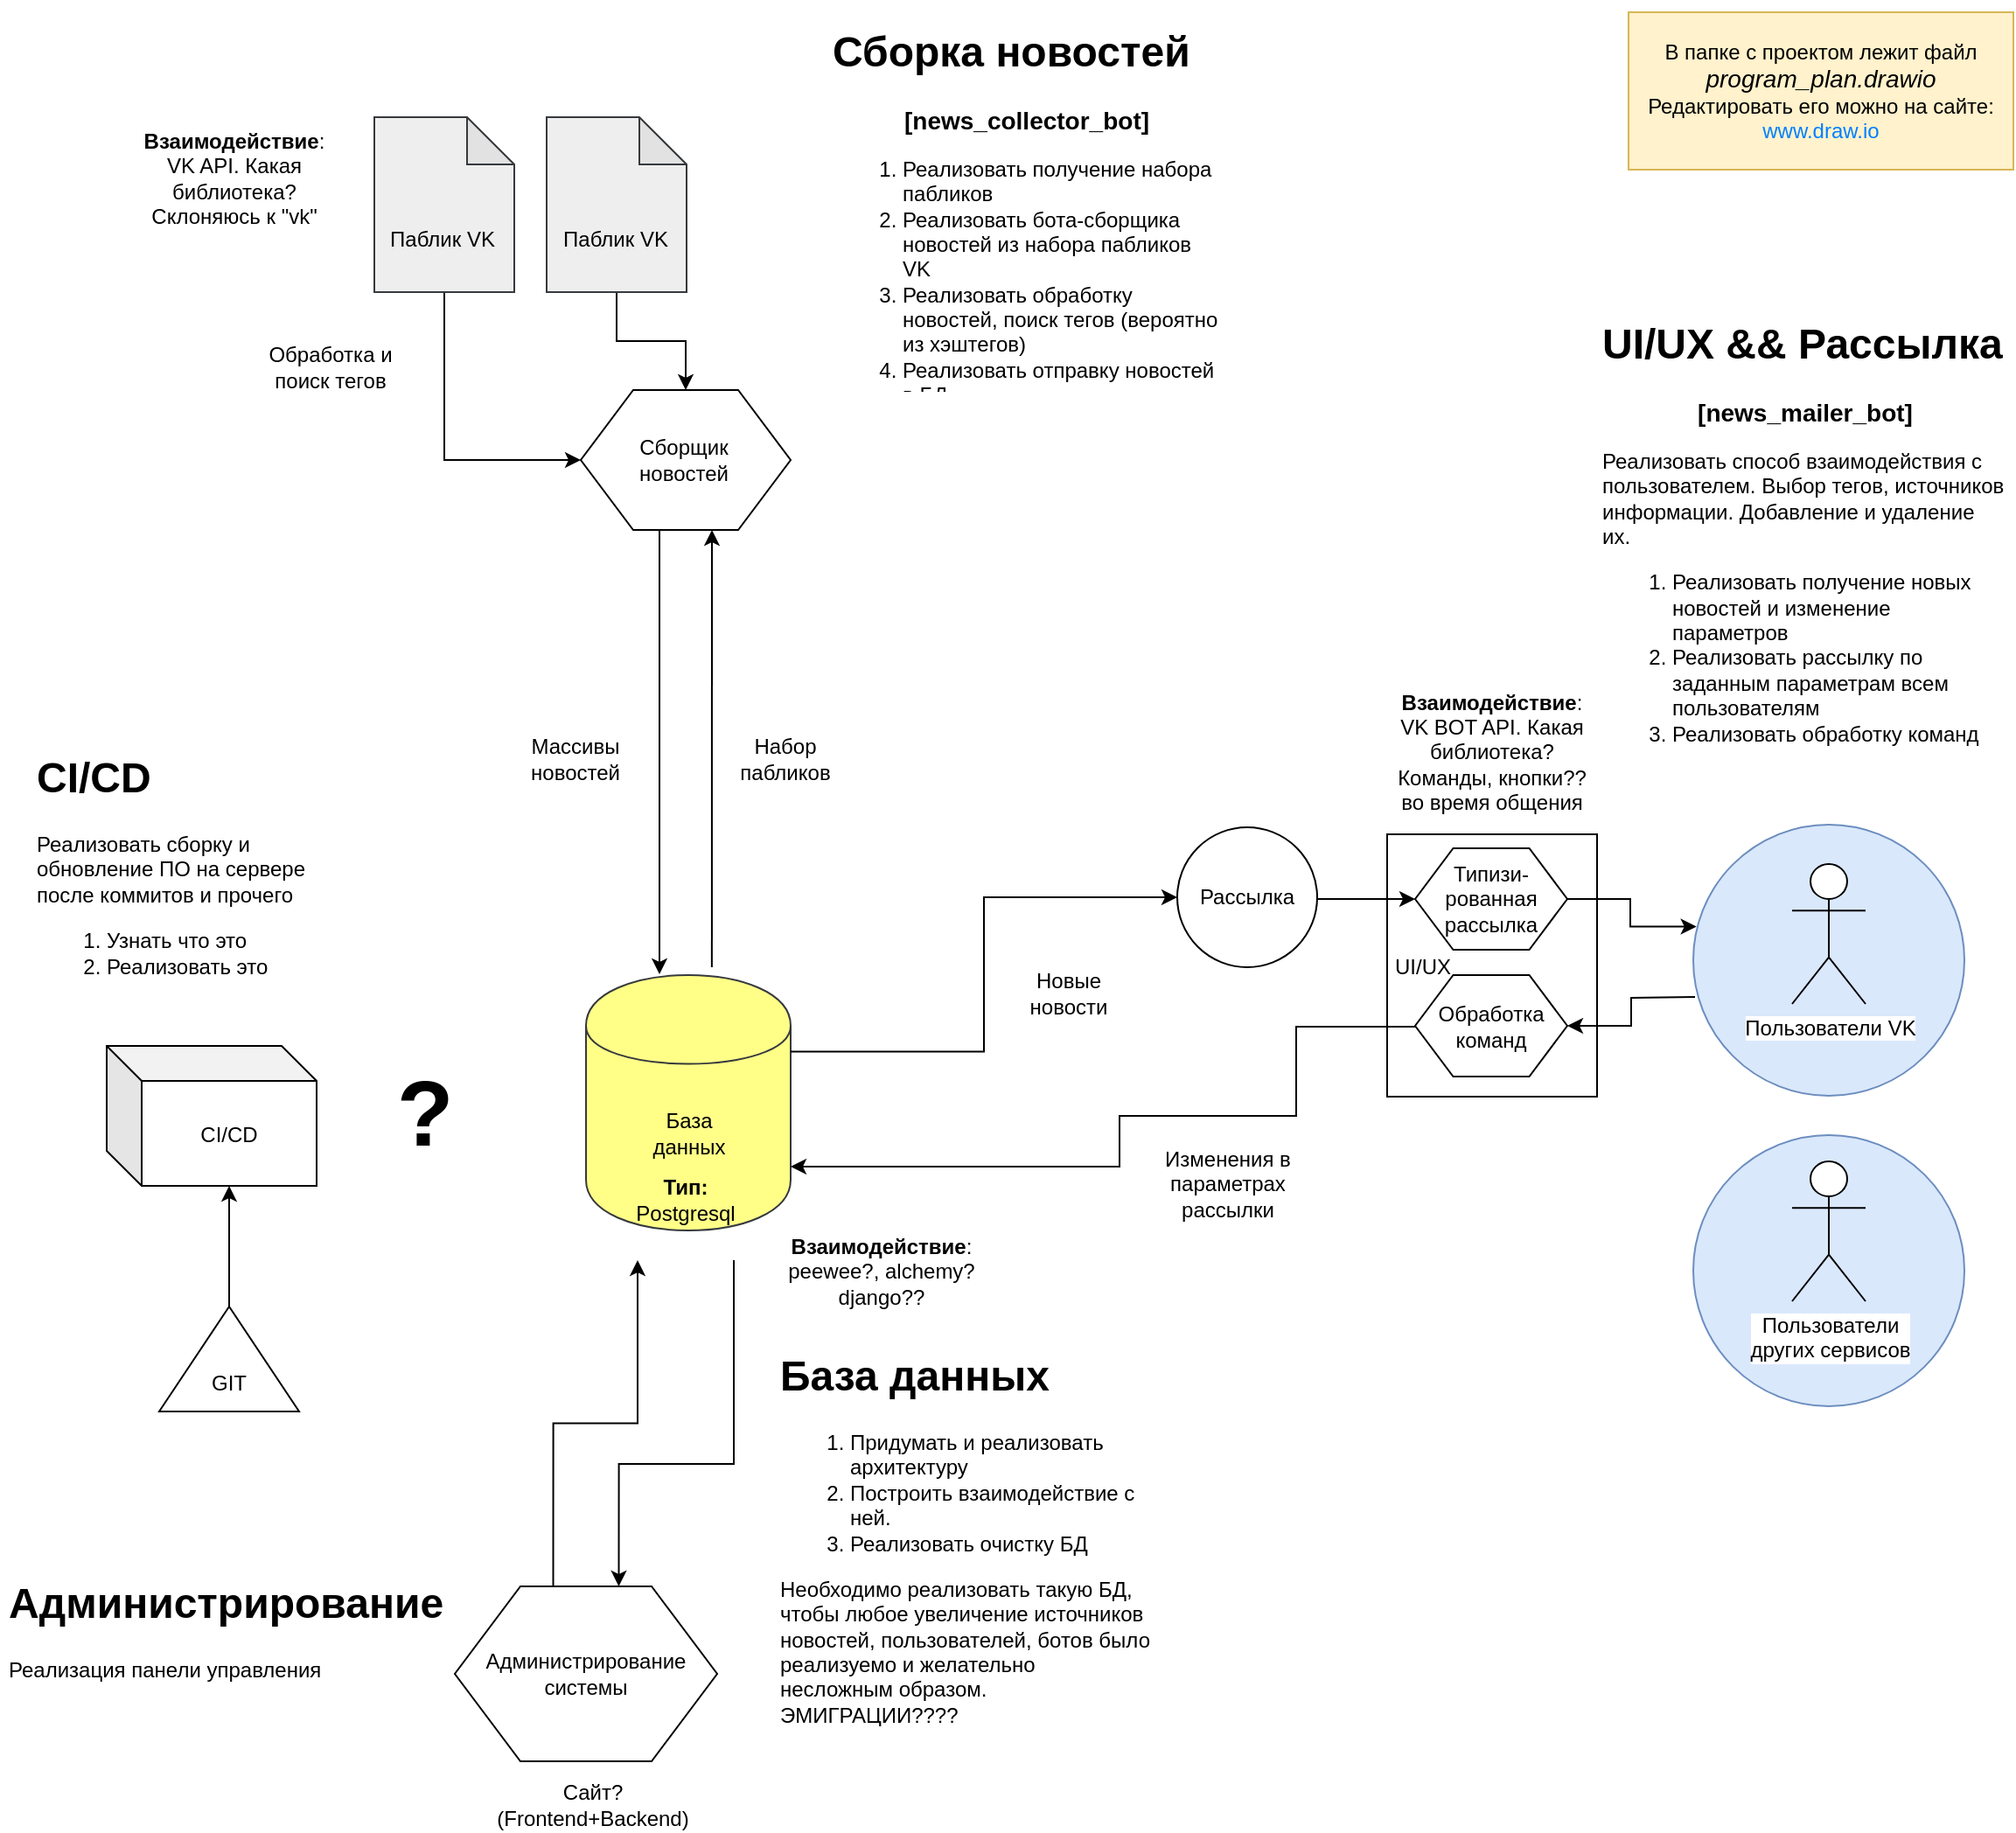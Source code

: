 <mxfile version="10.6.0" type="device"><diagram id="YrGyxYwyxYd9ih0X26t2" name="Page-1"><mxGraphModel dx="700" dy="391" grid="1" gridSize="10" guides="1" tooltips="1" connect="1" arrows="1" fold="1" page="1" pageScale="1" pageWidth="1169" pageHeight="1654" math="0" shadow="0"><root><mxCell id="0"/><mxCell id="1" parent="0"/><mxCell id="fxLxvlHb8nbCscMvTVc--55" value="" style="rounded=0;whiteSpace=wrap;html=1;" parent="1" vertex="1"><mxGeometry x="802" y="480" width="120" height="150" as="geometry"/></mxCell><mxCell id="fxLxvlHb8nbCscMvTVc--48" style="edgeStyle=orthogonalEdgeStyle;rounded=0;orthogonalLoop=1;jettySize=auto;html=1;entryX=0.625;entryY=1;entryDx=0;entryDy=0;exitX=0.615;exitY=-0.031;exitDx=0;exitDy=0;exitPerimeter=0;" parent="1" source="fxLxvlHb8nbCscMvTVc--2" target="fxLxvlHb8nbCscMvTVc--40" edge="1"><mxGeometry relative="1" as="geometry"><Array as="points"/><mxPoint x="416" y="547" as="sourcePoint"/></mxGeometry></mxCell><mxCell id="fxLxvlHb8nbCscMvTVc--2" value="" style="shape=cylinder;whiteSpace=wrap;html=1;boundedLbl=1;backgroundOutline=1;fillColor=#ffff88;strokeColor=#36393d;" parent="1" vertex="1"><mxGeometry x="344" y="560.5" width="117" height="146" as="geometry"/></mxCell><mxCell id="fxLxvlHb8nbCscMvTVc--6" value="База данных" style="text;html=1;strokeColor=none;fillColor=none;align=center;verticalAlign=middle;whiteSpace=wrap;rounded=0;" parent="1" vertex="1"><mxGeometry x="382.5" y="641" width="40" height="20" as="geometry"/></mxCell><mxCell id="fxLxvlHb8nbCscMvTVc--7" value="&lt;h1&gt;База данных&lt;br&gt;&lt;/h1&gt;&lt;ol&gt;&lt;li&gt;Придумать и реализовать архитектуру &lt;/li&gt;&lt;li&gt;Построить взаимодействие с ней. &lt;/li&gt;&lt;li&gt;Реализовать очистку БД&lt;br&gt;&lt;/li&gt;&lt;/ol&gt;&lt;p&gt;Необходимо реализовать такую БД, чтобы любое увеличение источников новостей, пользователей, ботов было реализуемо и желательно несложным образом. ЭМИГРАЦИИ????&lt;/p&gt;" style="text;html=1;strokeColor=none;fillColor=none;spacing=5;spacingTop=-20;whiteSpace=wrap;overflow=hidden;rounded=0;" parent="1" vertex="1"><mxGeometry x="450" y="770" width="220" height="220" as="geometry"/></mxCell><mxCell id="fxLxvlHb8nbCscMvTVc--8" value="&lt;div&gt;&lt;b&gt;Взаимодействие&lt;/b&gt;:&lt;/div&gt;&lt;div&gt;peewee?, alchemy?&lt;/div&gt;&lt;div&gt;django??&lt;br&gt;&lt;/div&gt;" style="text;html=1;strokeColor=none;fillColor=none;align=center;verticalAlign=middle;whiteSpace=wrap;rounded=0;" parent="1" vertex="1"><mxGeometry x="458" y="699.5" width="110" height="60" as="geometry"/></mxCell><mxCell id="WEeffZEhZPKXwc95iQPf-8" style="edgeStyle=orthogonalEdgeStyle;rounded=0;orthogonalLoop=1;jettySize=auto;html=1;exitX=0.75;exitY=1;exitDx=0;exitDy=0;entryX=0.625;entryY=0;entryDx=0;entryDy=0;" edge="1" parent="1" source="fxLxvlHb8nbCscMvTVc--9" target="WEeffZEhZPKXwc95iQPf-5"><mxGeometry relative="1" as="geometry"><Array as="points"><mxPoint x="429" y="840"/><mxPoint x="363" y="840"/></Array></mxGeometry></mxCell><mxCell id="fxLxvlHb8nbCscMvTVc--9" value="&lt;div&gt;&lt;b&gt;Тип:&lt;/b&gt;&lt;/div&gt;&lt;div&gt;Postgresql&lt;/div&gt;" style="text;html=1;strokeColor=none;fillColor=none;align=center;verticalAlign=middle;whiteSpace=wrap;rounded=0;" parent="1" vertex="1"><mxGeometry x="346" y="653.5" width="110" height="70" as="geometry"/></mxCell><mxCell id="fxLxvlHb8nbCscMvTVc--11" value="" style="ellipse;whiteSpace=wrap;html=1;aspect=fixed;fillColor=#dae8fc;strokeColor=#6c8ebf;" parent="1" vertex="1"><mxGeometry x="977" y="474.5" width="155" height="155" as="geometry"/></mxCell><mxCell id="fxLxvlHb8nbCscMvTVc--12" value="Пользователи VK" style="shape=umlActor;verticalLabelPosition=bottom;labelBackgroundColor=#ffffff;verticalAlign=top;html=1;outlineConnect=0;" parent="1" vertex="1"><mxGeometry x="1033.5" y="497" width="42" height="80" as="geometry"/></mxCell><mxCell id="fxLxvlHb8nbCscMvTVc--15" value="" style="ellipse;whiteSpace=wrap;html=1;aspect=fixed;fillColor=#dae8fc;strokeColor=#6c8ebf;" parent="1" vertex="1"><mxGeometry x="977" y="652" width="155" height="155" as="geometry"/></mxCell><mxCell id="fxLxvlHb8nbCscMvTVc--16" value="&lt;div&gt;Пользователи &lt;br&gt;&lt;/div&gt;&lt;div&gt;других сервисов&lt;br&gt;&lt;/div&gt;" style="shape=umlActor;verticalLabelPosition=bottom;labelBackgroundColor=#ffffff;verticalAlign=top;html=1;outlineConnect=0;" parent="1" vertex="1"><mxGeometry x="1033.5" y="667" width="42" height="80" as="geometry"/></mxCell><mxCell id="fxLxvlHb8nbCscMvTVc--17" value="&lt;h1&gt;UI/UX &amp;amp;&amp;amp; Рассылка&lt;br&gt;&lt;/h1&gt;&lt;div align=&quot;center&quot;&gt;&lt;b&gt;&lt;font style=&quot;font-size: 14px&quot;&gt;[news_mailer_bot]&lt;/font&gt;&lt;/b&gt;&lt;br&gt;&lt;/div&gt;&lt;p&gt;Реализовать способ взаимодействия с пользователем. Выбор тегов, источников информации. Добавление и удаление их.&lt;/p&gt;&lt;ol&gt;&lt;li&gt;Реализовать получение новых новостей и изменение параметров&lt;/li&gt;&lt;li&gt;Реализовать рассылку по заданным параметрам всем пользователям&lt;/li&gt;&lt;li&gt;Реализовать обработку команд&lt;br&gt;&lt;/li&gt;&lt;/ol&gt;&lt;p&gt;&lt;br&gt;&lt;/p&gt;" style="text;html=1;strokeColor=none;fillColor=none;spacing=5;spacingTop=-20;whiteSpace=wrap;overflow=hidden;rounded=0;" parent="1" vertex="1"><mxGeometry x="920" y="180" width="240" height="270" as="geometry"/></mxCell><mxCell id="fxLxvlHb8nbCscMvTVc--22" style="edgeStyle=orthogonalEdgeStyle;rounded=0;orthogonalLoop=1;jettySize=auto;html=1;exitX=1;exitY=0.5;exitDx=0;exitDy=0;entryX=0.012;entryY=0.376;entryDx=0;entryDy=0;entryPerimeter=0;" parent="1" source="fxLxvlHb8nbCscMvTVc--56" target="fxLxvlHb8nbCscMvTVc--11" edge="1"><mxGeometry relative="1" as="geometry"><mxPoint x="907" y="533" as="sourcePoint"/></mxGeometry></mxCell><mxCell id="fxLxvlHb8nbCscMvTVc--23" style="edgeStyle=orthogonalEdgeStyle;rounded=0;orthogonalLoop=1;jettySize=auto;html=1;entryX=1;entryY=0.5;entryDx=0;entryDy=0;" parent="1" target="fxLxvlHb8nbCscMvTVc--52" edge="1"><mxGeometry relative="1" as="geometry"><mxPoint x="978" y="573" as="sourcePoint"/><mxPoint x="930" y="590" as="targetPoint"/></mxGeometry></mxCell><mxCell id="fxLxvlHb8nbCscMvTVc--27" value="&lt;div&gt;&lt;b&gt;Взаимодействие&lt;/b&gt;:&lt;/div&gt;&lt;div&gt;VK BOT API. Какая библиотека?&lt;/div&gt;&lt;div&gt;Команды, кнопки?? во время общения&lt;br&gt;&lt;/div&gt;" style="text;html=1;strokeColor=none;fillColor=none;align=center;verticalAlign=middle;whiteSpace=wrap;rounded=0;" parent="1" vertex="1"><mxGeometry x="807" y="398" width="110" height="69" as="geometry"/></mxCell><mxCell id="fxLxvlHb8nbCscMvTVc--59" style="edgeStyle=orthogonalEdgeStyle;rounded=0;orthogonalLoop=1;jettySize=auto;html=1;exitX=1;exitY=0.5;exitDx=0;exitDy=0;entryX=0;entryY=0.5;entryDx=0;entryDy=0;" parent="1" source="fxLxvlHb8nbCscMvTVc--66" target="fxLxvlHb8nbCscMvTVc--56" edge="1"><mxGeometry relative="1" as="geometry"><mxPoint x="700" y="594" as="sourcePoint"/><Array as="points"><mxPoint x="758" y="516"/><mxPoint x="758" y="517"/></Array></mxGeometry></mxCell><mxCell id="fxLxvlHb8nbCscMvTVc--44" style="edgeStyle=orthogonalEdgeStyle;rounded=0;orthogonalLoop=1;jettySize=auto;html=1;entryX=0.5;entryY=0;entryDx=0;entryDy=0;" parent="1" source="fxLxvlHb8nbCscMvTVc--33" target="fxLxvlHb8nbCscMvTVc--40" edge="1"><mxGeometry relative="1" as="geometry"/></mxCell><mxCell id="fxLxvlHb8nbCscMvTVc--33" value="" style="shape=note;whiteSpace=wrap;html=1;backgroundOutline=1;darkOpacity=0.05;size=27;fillColor=#eeeeee;strokeColor=#36393d;" parent="1" vertex="1"><mxGeometry x="321.5" y="70" width="80" height="100" as="geometry"/></mxCell><mxCell id="fxLxvlHb8nbCscMvTVc--36" value="Паблик VK" style="text;html=1;strokeColor=none;fillColor=none;align=center;verticalAlign=middle;whiteSpace=wrap;rounded=0;" parent="1" vertex="1"><mxGeometry x="324.5" y="130" width="72" height="20" as="geometry"/></mxCell><mxCell id="fxLxvlHb8nbCscMvTVc--42" style="edgeStyle=orthogonalEdgeStyle;rounded=0;orthogonalLoop=1;jettySize=auto;html=1;entryX=0;entryY=0.5;entryDx=0;entryDy=0;" parent="1" source="fxLxvlHb8nbCscMvTVc--37" target="fxLxvlHb8nbCscMvTVc--40" edge="1"><mxGeometry relative="1" as="geometry"><mxPoint x="300" y="270" as="targetPoint"/><Array as="points"><mxPoint x="263" y="266"/></Array></mxGeometry></mxCell><mxCell id="fxLxvlHb8nbCscMvTVc--37" value="" style="shape=note;whiteSpace=wrap;html=1;backgroundOutline=1;darkOpacity=0.05;size=27;fillColor=#eeeeee;strokeColor=#36393d;" parent="1" vertex="1"><mxGeometry x="223" y="70" width="80" height="100" as="geometry"/></mxCell><mxCell id="fxLxvlHb8nbCscMvTVc--38" value="Паблик VK" style="text;html=1;strokeColor=none;fillColor=none;align=center;verticalAlign=middle;whiteSpace=wrap;rounded=0;" parent="1" vertex="1"><mxGeometry x="226" y="130" width="72" height="20" as="geometry"/></mxCell><mxCell id="fxLxvlHb8nbCscMvTVc--47" style="edgeStyle=orthogonalEdgeStyle;rounded=0;orthogonalLoop=1;jettySize=auto;html=1;exitX=0.375;exitY=1;exitDx=0;exitDy=0;" parent="1" source="fxLxvlHb8nbCscMvTVc--40" edge="1"><mxGeometry relative="1" as="geometry"><mxPoint x="386" y="560" as="targetPoint"/></mxGeometry></mxCell><mxCell id="fxLxvlHb8nbCscMvTVc--40" value="" style="shape=hexagon;perimeter=hexagonPerimeter2;whiteSpace=wrap;html=1;" parent="1" vertex="1"><mxGeometry x="341" y="226" width="120" height="80" as="geometry"/></mxCell><mxCell id="fxLxvlHb8nbCscMvTVc--41" value="Сборщик новостей" style="text;html=1;strokeColor=none;fillColor=none;align=center;verticalAlign=middle;whiteSpace=wrap;rounded=0;" parent="1" vertex="1"><mxGeometry x="380" y="256" width="40" height="20" as="geometry"/></mxCell><mxCell id="fxLxvlHb8nbCscMvTVc--43" value="Обработка и поиск тегов" style="text;html=1;strokeColor=none;fillColor=none;align=center;verticalAlign=middle;whiteSpace=wrap;rounded=0;" parent="1" vertex="1"><mxGeometry x="148" y="196" width="100" height="34" as="geometry"/></mxCell><mxCell id="fxLxvlHb8nbCscMvTVc--45" value="&lt;h1&gt;Сборка новостей&lt;/h1&gt;&lt;div align=&quot;center&quot;&gt;&lt;b&gt;&lt;font style=&quot;font-size: 14px&quot;&gt;[news_collector_bot]&lt;/font&gt;&lt;/b&gt;&lt;br&gt;&lt;/div&gt;&lt;ol&gt;&lt;li&gt;Реализовать получение набора пабликов&lt;br&gt;&lt;/li&gt;&lt;li&gt;Реализовать бота-сборщика новостей из набора пабликов VK&lt;/li&gt;&lt;li&gt;Реализовать обработку новостей, поиск тегов (вероятно из хэштегов)&lt;/li&gt;&lt;li&gt;Реализовать отправку новостей в БД&lt;br&gt;&lt;/li&gt;&lt;/ol&gt;" style="text;html=1;strokeColor=none;fillColor=none;spacing=5;spacingTop=-20;whiteSpace=wrap;overflow=hidden;rounded=0;" parent="1" vertex="1"><mxGeometry x="480" y="13" width="230" height="214" as="geometry"/></mxCell><mxCell id="fxLxvlHb8nbCscMvTVc--49" value="Набор пабликов" style="text;html=1;strokeColor=none;fillColor=none;align=center;verticalAlign=middle;whiteSpace=wrap;rounded=0;" parent="1" vertex="1"><mxGeometry x="438" y="427" width="40" height="20" as="geometry"/></mxCell><mxCell id="fxLxvlHb8nbCscMvTVc--50" value="Массивы новостей" style="text;html=1;strokeColor=none;fillColor=none;align=center;verticalAlign=middle;whiteSpace=wrap;rounded=0;" parent="1" vertex="1"><mxGeometry x="318" y="427" width="40" height="20" as="geometry"/></mxCell><mxCell id="fxLxvlHb8nbCscMvTVc--52" value="" style="shape=hexagon;perimeter=hexagonPerimeter2;whiteSpace=wrap;html=1;" parent="1" vertex="1"><mxGeometry x="818" y="560.5" width="87" height="58" as="geometry"/></mxCell><mxCell id="fxLxvlHb8nbCscMvTVc--53" value="Обработка команд" style="text;html=1;strokeColor=none;fillColor=none;align=center;verticalAlign=middle;whiteSpace=wrap;rounded=0;" parent="1" vertex="1"><mxGeometry x="829" y="575" width="65" height="29" as="geometry"/></mxCell><mxCell id="fxLxvlHb8nbCscMvTVc--56" value="" style="shape=hexagon;perimeter=hexagonPerimeter2;whiteSpace=wrap;html=1;" parent="1" vertex="1"><mxGeometry x="818" y="488" width="87" height="58" as="geometry"/></mxCell><mxCell id="fxLxvlHb8nbCscMvTVc--57" value="&lt;div&gt;Типизи-рованная&lt;/div&gt;&lt;div&gt;рассылка&lt;br&gt;&lt;/div&gt;" style="text;html=1;strokeColor=none;fillColor=none;align=center;verticalAlign=middle;whiteSpace=wrap;rounded=0;" parent="1" vertex="1"><mxGeometry x="829" y="502.5" width="65" height="29" as="geometry"/></mxCell><mxCell id="fxLxvlHb8nbCscMvTVc--58" value="UI/UX" style="text;html=1;strokeColor=none;fillColor=none;align=center;verticalAlign=middle;whiteSpace=wrap;rounded=0;" parent="1" vertex="1"><mxGeometry x="805" y="546" width="35" height="20" as="geometry"/></mxCell><mxCell id="fxLxvlHb8nbCscMvTVc--62" value="Новые новости" style="text;html=1;strokeColor=none;fillColor=none;align=center;verticalAlign=middle;whiteSpace=wrap;rounded=0;" parent="1" vertex="1"><mxGeometry x="592" y="555" width="56" height="31" as="geometry"/></mxCell><mxCell id="fxLxvlHb8nbCscMvTVc--64" value="Изменения в параметрах рассылки" style="text;html=1;strokeColor=none;fillColor=none;align=center;verticalAlign=middle;whiteSpace=wrap;rounded=0;" parent="1" vertex="1"><mxGeometry x="658" y="653.5" width="106" height="53" as="geometry"/></mxCell><mxCell id="fxLxvlHb8nbCscMvTVc--63" style="edgeStyle=orthogonalEdgeStyle;rounded=0;orthogonalLoop=1;jettySize=auto;html=1;exitX=0;exitY=0.5;exitDx=0;exitDy=0;" parent="1" edge="1"><mxGeometry relative="1" as="geometry"><mxPoint x="818" y="590" as="sourcePoint"/><mxPoint x="461" y="670" as="targetPoint"/><Array as="points"><mxPoint x="750" y="590"/><mxPoint x="750" y="641"/><mxPoint x="649" y="641"/><mxPoint x="649" y="670"/><mxPoint x="461" y="670"/></Array></mxGeometry></mxCell><mxCell id="fxLxvlHb8nbCscMvTVc--66" value="" style="ellipse;whiteSpace=wrap;html=1;aspect=fixed;" parent="1" vertex="1"><mxGeometry x="682" y="476" width="80" height="80" as="geometry"/></mxCell><mxCell id="fxLxvlHb8nbCscMvTVc--67" style="edgeStyle=orthogonalEdgeStyle;rounded=0;orthogonalLoop=1;jettySize=auto;html=1;entryX=0;entryY=0.5;entryDx=0;entryDy=0;exitX=1;exitY=0.3;exitDx=0;exitDy=0;" parent="1" source="fxLxvlHb8nbCscMvTVc--2" target="fxLxvlHb8nbCscMvTVc--66" edge="1"><mxGeometry relative="1" as="geometry"><mxPoint x="496" y="594" as="sourcePoint"/><mxPoint x="818" y="517" as="targetPoint"/></mxGeometry></mxCell><mxCell id="fxLxvlHb8nbCscMvTVc--68" value="Рассылка" style="text;html=1;strokeColor=none;fillColor=none;align=center;verticalAlign=middle;whiteSpace=wrap;rounded=0;" parent="1" vertex="1"><mxGeometry x="691" y="506" width="62" height="20" as="geometry"/></mxCell><mxCell id="fxLxvlHb8nbCscMvTVc--71" value="" style="shape=cube;whiteSpace=wrap;html=1;boundedLbl=1;backgroundOutline=1;darkOpacity=0.05;darkOpacity2=0.1;" parent="1" vertex="1"><mxGeometry x="70" y="601" width="120" height="80" as="geometry"/></mxCell><mxCell id="fxLxvlHb8nbCscMvTVc--72" value="CI/CD" style="text;html=1;strokeColor=none;fillColor=none;align=center;verticalAlign=middle;whiteSpace=wrap;rounded=0;" parent="1" vertex="1"><mxGeometry x="120" y="642" width="40" height="20" as="geometry"/></mxCell><mxCell id="fxLxvlHb8nbCscMvTVc--75" style="edgeStyle=orthogonalEdgeStyle;rounded=0;orthogonalLoop=1;jettySize=auto;html=1;exitX=1;exitY=0.5;exitDx=0;exitDy=0;entryX=0;entryY=0;entryDx=70;entryDy=80;entryPerimeter=0;" parent="1" source="fxLxvlHb8nbCscMvTVc--73" target="fxLxvlHb8nbCscMvTVc--71" edge="1"><mxGeometry relative="1" as="geometry"/></mxCell><mxCell id="fxLxvlHb8nbCscMvTVc--73" value="" style="triangle;whiteSpace=wrap;html=1;rotation=-90;" parent="1" vertex="1"><mxGeometry x="110" y="740" width="60" height="80" as="geometry"/></mxCell><mxCell id="fxLxvlHb8nbCscMvTVc--74" value="GIT" style="text;html=1;strokeColor=none;fillColor=none;align=center;verticalAlign=middle;whiteSpace=wrap;rounded=0;" parent="1" vertex="1"><mxGeometry x="120" y="784" width="40" height="20" as="geometry"/></mxCell><mxCell id="fxLxvlHb8nbCscMvTVc--76" value="&lt;h1&gt;CI/CD&lt;/h1&gt;&lt;p&gt;Реализовать сборку и обновление ПО на сервере после коммитов и прочего&lt;br&gt;&lt;/p&gt;&lt;ol&gt;&lt;li&gt;Узнать что это&lt;/li&gt;&lt;li&gt;Реализовать это&lt;br&gt;&lt;/li&gt;&lt;/ol&gt;" style="text;html=1;strokeColor=none;fillColor=none;spacing=5;spacingTop=-20;whiteSpace=wrap;overflow=hidden;rounded=0;" parent="1" vertex="1"><mxGeometry x="25" y="428" width="190" height="142" as="geometry"/></mxCell><mxCell id="WEeffZEhZPKXwc95iQPf-3" value="&lt;div&gt;&lt;b&gt;Взаимодействие&lt;/b&gt;:&lt;/div&gt;&lt;div&gt;VK API. Какая библиотека?&lt;/div&gt;&lt;div&gt;Склоняюсь к &quot;vk&quot;&lt;br&gt;&lt;/div&gt;" style="text;html=1;strokeColor=none;fillColor=none;align=center;verticalAlign=middle;whiteSpace=wrap;rounded=0;" vertex="1" parent="1"><mxGeometry x="88" y="70.167" width="110" height="69" as="geometry"/></mxCell><mxCell id="WEeffZEhZPKXwc95iQPf-4" value="&lt;font size=&quot;1&quot;&gt;&lt;b style=&quot;font-size: 53px&quot;&gt;?&lt;/b&gt;&lt;/font&gt;" style="text;html=1;strokeColor=none;fillColor=none;align=center;verticalAlign=middle;whiteSpace=wrap;rounded=0;" vertex="1" parent="1"><mxGeometry x="232" y="629.333" width="40" height="20" as="geometry"/></mxCell><mxCell id="WEeffZEhZPKXwc95iQPf-7" style="edgeStyle=orthogonalEdgeStyle;rounded=0;orthogonalLoop=1;jettySize=auto;html=1;exitX=0.375;exitY=0;exitDx=0;exitDy=0;entryX=0.25;entryY=1;entryDx=0;entryDy=0;" edge="1" parent="1" source="WEeffZEhZPKXwc95iQPf-5" target="fxLxvlHb8nbCscMvTVc--9"><mxGeometry relative="1" as="geometry"/></mxCell><mxCell id="WEeffZEhZPKXwc95iQPf-5" value="" style="shape=hexagon;perimeter=hexagonPerimeter2;whiteSpace=wrap;html=1;" vertex="1" parent="1"><mxGeometry x="269" y="910" width="150" height="100" as="geometry"/></mxCell><mxCell id="WEeffZEhZPKXwc95iQPf-6" value="&lt;div&gt;Администрирование&lt;/div&gt;&lt;div&gt;системы&lt;br&gt;&lt;/div&gt;" style="text;html=1;strokeColor=none;fillColor=none;align=center;verticalAlign=middle;whiteSpace=wrap;rounded=0;" vertex="1" parent="1"><mxGeometry x="278" y="945" width="132" height="30" as="geometry"/></mxCell><mxCell id="WEeffZEhZPKXwc95iQPf-9" value="&lt;h1&gt;Администрирование&lt;br&gt;&lt;/h1&gt;&lt;p&gt;Реализация панели управления&lt;br&gt;&lt;/p&gt;" style="text;html=1;strokeColor=none;fillColor=none;spacing=5;spacingTop=-20;whiteSpace=wrap;overflow=hidden;rounded=0;" vertex="1" parent="1"><mxGeometry x="9" y="900" width="262" height="120" as="geometry"/></mxCell><mxCell id="WEeffZEhZPKXwc95iQPf-10" value="Сайт? (Frontend+Backend)" style="text;html=1;strokeColor=none;fillColor=none;align=center;verticalAlign=middle;whiteSpace=wrap;rounded=0;" vertex="1" parent="1"><mxGeometry x="286" y="1020" width="124" height="30" as="geometry"/></mxCell><mxCell id="WEeffZEhZPKXwc95iQPf-11" value="&lt;div&gt;В папке с проектом лежит файл &lt;i&gt;&lt;font style=&quot;font-size: 14px&quot;&gt;program_plan.drawio&lt;/font&gt;&lt;/i&gt;&lt;/div&gt;&lt;div&gt;&lt;font style=&quot;font-size: 12px&quot;&gt;Редактировать его можно на сайте:&lt;/font&gt;&lt;/div&gt;&lt;div&gt;&lt;font style=&quot;font-size: 12px&quot;&gt;&lt;font color=&quot;#007FFF&quot;&gt;www.draw.io&lt;/font&gt;&lt;br&gt;&lt;/font&gt;&lt;/div&gt;" style="text;html=1;align=center;verticalAlign=middle;whiteSpace=wrap;rounded=0;fillColor=#fff2cc;strokeColor=#d6b656;" vertex="1" parent="1"><mxGeometry x="940" y="10" width="220" height="90" as="geometry"/></mxCell></root></mxGraphModel></diagram></mxfile>